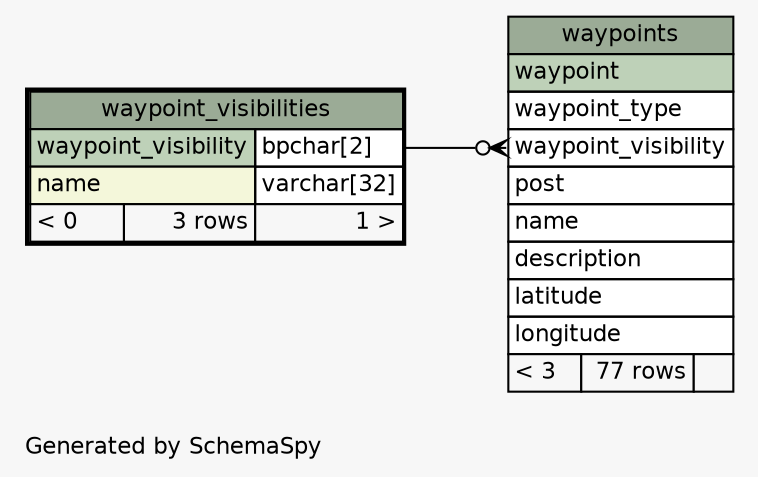 // dot 2.40.1 on Linux 4.12.8-gentoo
// SchemaSpy rev 590
digraph "oneDegreeRelationshipsDiagram" {
  graph [
    rankdir="RL"
    bgcolor="#f7f7f7"
    label="\nGenerated by SchemaSpy"
    labeljust="l"
    nodesep="0.18"
    ranksep="0.46"
    fontname="Helvetica"
    fontsize="11"
  ];
  node [
    fontname="Helvetica"
    fontsize="11"
    shape="plaintext"
  ];
  edge [
    arrowsize="0.8"
  ];
  "waypoints":"waypoint_visibility":w -> "waypoint_visibilities":"waypoint_visibility.type":e [arrowhead=none dir=back arrowtail=crowodot];
  "waypoint_visibilities" [
    label=<
    <TABLE BORDER="2" CELLBORDER="1" CELLSPACING="0" BGCOLOR="#ffffff">
      <TR><TD COLSPAN="3" BGCOLOR="#9bab96" ALIGN="CENTER">waypoint_visibilities</TD></TR>
      <TR><TD PORT="waypoint_visibility" COLSPAN="2" BGCOLOR="#bed1b8" ALIGN="LEFT">waypoint_visibility</TD><TD PORT="waypoint_visibility.type" ALIGN="LEFT">bpchar[2]</TD></TR>
      <TR><TD PORT="name" COLSPAN="2" BGCOLOR="#f4f7da" ALIGN="LEFT">name</TD><TD PORT="name.type" ALIGN="LEFT">varchar[32]</TD></TR>
      <TR><TD ALIGN="LEFT" BGCOLOR="#f7f7f7">&lt; 0</TD><TD ALIGN="RIGHT" BGCOLOR="#f7f7f7">3 rows</TD><TD ALIGN="RIGHT" BGCOLOR="#f7f7f7">1 &gt;</TD></TR>
    </TABLE>>
    URL="waypoint_visibilities.html"
    tooltip="waypoint_visibilities"
  ];
  "waypoints" [
    label=<
    <TABLE BORDER="0" CELLBORDER="1" CELLSPACING="0" BGCOLOR="#ffffff">
      <TR><TD COLSPAN="3" BGCOLOR="#9bab96" ALIGN="CENTER">waypoints</TD></TR>
      <TR><TD PORT="waypoint" COLSPAN="3" BGCOLOR="#bed1b8" ALIGN="LEFT">waypoint</TD></TR>
      <TR><TD PORT="waypoint_type" COLSPAN="3" ALIGN="LEFT">waypoint_type</TD></TR>
      <TR><TD PORT="waypoint_visibility" COLSPAN="3" ALIGN="LEFT">waypoint_visibility</TD></TR>
      <TR><TD PORT="post" COLSPAN="3" ALIGN="LEFT">post</TD></TR>
      <TR><TD PORT="name" COLSPAN="3" ALIGN="LEFT">name</TD></TR>
      <TR><TD PORT="description" COLSPAN="3" ALIGN="LEFT">description</TD></TR>
      <TR><TD PORT="latitude" COLSPAN="3" ALIGN="LEFT">latitude</TD></TR>
      <TR><TD PORT="longitude" COLSPAN="3" ALIGN="LEFT">longitude</TD></TR>
      <TR><TD ALIGN="LEFT" BGCOLOR="#f7f7f7">&lt; 3</TD><TD ALIGN="RIGHT" BGCOLOR="#f7f7f7">77 rows</TD><TD ALIGN="RIGHT" BGCOLOR="#f7f7f7">  </TD></TR>
    </TABLE>>
    URL="waypoints.html"
    tooltip="waypoints"
  ];
}
